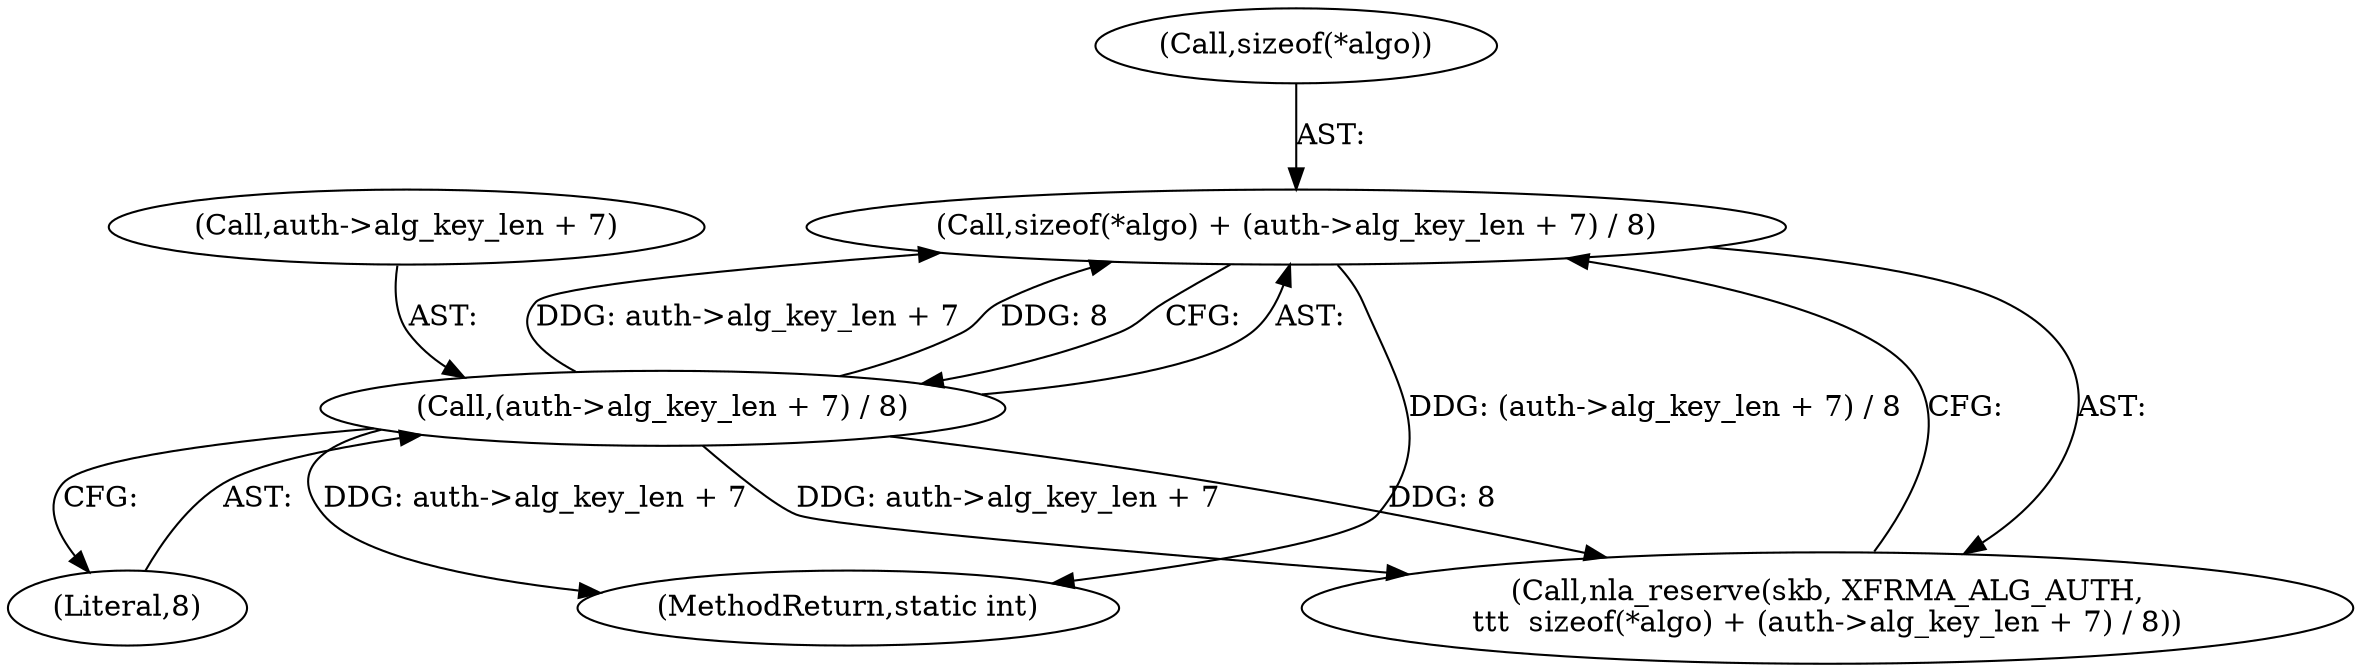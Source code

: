 digraph "0_linux_4c87308bdea31a7b4828a51f6156e6f721a1fcc9@API" {
"1000111" [label="(Call,sizeof(*algo) + (auth->alg_key_len + 7) / 8)"];
"1000115" [label="(Call,(auth->alg_key_len + 7) / 8)"];
"1000115" [label="(Call,(auth->alg_key_len + 7) / 8)"];
"1000108" [label="(Call,nla_reserve(skb, XFRMA_ALG_AUTH,\n\t\t\t  sizeof(*algo) + (auth->alg_key_len + 7) / 8))"];
"1000166" [label="(MethodReturn,static int)"];
"1000111" [label="(Call,sizeof(*algo) + (auth->alg_key_len + 7) / 8)"];
"1000121" [label="(Literal,8)"];
"1000112" [label="(Call,sizeof(*algo))"];
"1000116" [label="(Call,auth->alg_key_len + 7)"];
"1000111" -> "1000108"  [label="AST: "];
"1000111" -> "1000115"  [label="CFG: "];
"1000112" -> "1000111"  [label="AST: "];
"1000115" -> "1000111"  [label="AST: "];
"1000108" -> "1000111"  [label="CFG: "];
"1000111" -> "1000166"  [label="DDG: (auth->alg_key_len + 7) / 8"];
"1000115" -> "1000111"  [label="DDG: auth->alg_key_len + 7"];
"1000115" -> "1000111"  [label="DDG: 8"];
"1000115" -> "1000121"  [label="CFG: "];
"1000116" -> "1000115"  [label="AST: "];
"1000121" -> "1000115"  [label="AST: "];
"1000115" -> "1000166"  [label="DDG: auth->alg_key_len + 7"];
"1000115" -> "1000108"  [label="DDG: auth->alg_key_len + 7"];
"1000115" -> "1000108"  [label="DDG: 8"];
}
